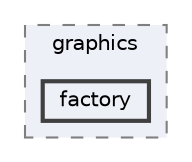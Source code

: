 digraph "src/main/java/com/example/graphics/factory"
{
 // LATEX_PDF_SIZE
  bgcolor="transparent";
  edge [fontname=Helvetica,fontsize=10,labelfontname=Helvetica,labelfontsize=10];
  node [fontname=Helvetica,fontsize=10,shape=box,height=0.2,width=0.4];
  compound=true
  subgraph clusterdir_75119c159baf1587d53ba54cb0939641 {
    graph [ bgcolor="#edf0f7", pencolor="grey50", label="graphics", fontname=Helvetica,fontsize=10 style="filled,dashed", URL="dir_75119c159baf1587d53ba54cb0939641.html",tooltip=""]
  dir_e8852cd804bd7bb0b792e0d050f3e1d8 [label="factory", fillcolor="#edf0f7", color="grey25", style="filled,bold", URL="dir_e8852cd804bd7bb0b792e0d050f3e1d8.html",tooltip=""];
  }
}

